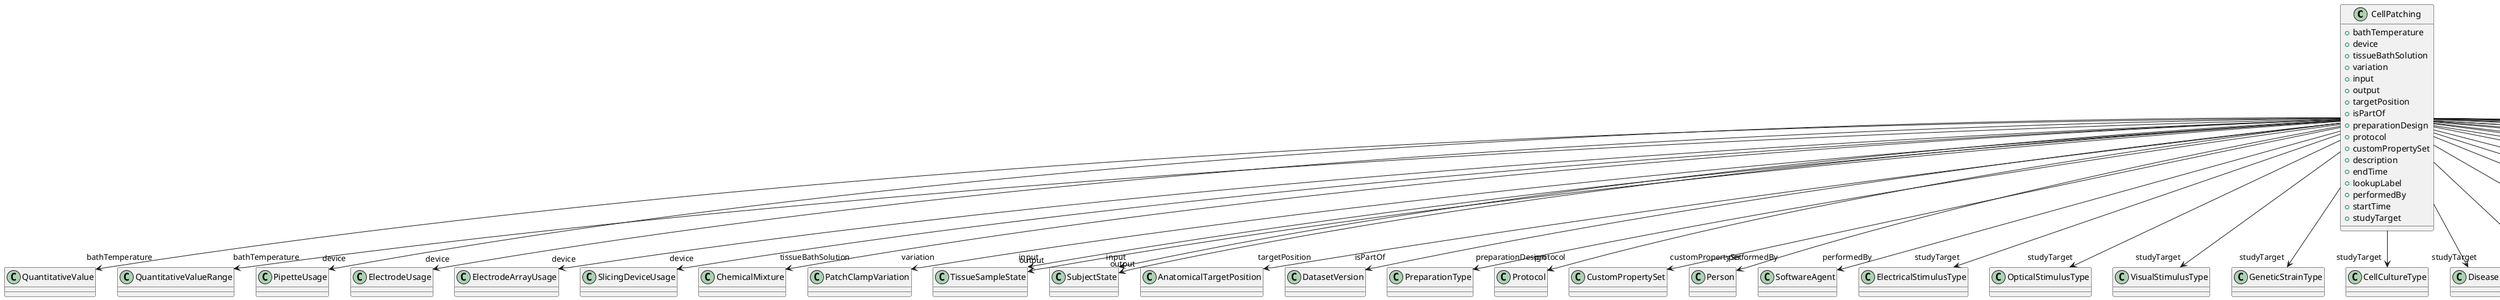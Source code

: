 @startuml
class CellPatching {
+bathTemperature
+device
+tissueBathSolution
+variation
+input
+output
+targetPosition
+isPartOf
+preparationDesign
+protocol
+customPropertySet
+description
+endTime
+lookupLabel
+performedBy
+startTime
+studyTarget

}
CellPatching -d-> "bathTemperature" QuantitativeValue
CellPatching -d-> "bathTemperature" QuantitativeValueRange
CellPatching -d-> "device" PipetteUsage
CellPatching -d-> "device" ElectrodeUsage
CellPatching -d-> "device" ElectrodeArrayUsage
CellPatching -d-> "device" SlicingDeviceUsage
CellPatching -d-> "tissueBathSolution" ChemicalMixture
CellPatching -d-> "variation" PatchClampVariation
CellPatching -d-> "input" TissueSampleState
CellPatching -d-> "input" SubjectState
CellPatching -d-> "output" TissueSampleState
CellPatching -d-> "output" SubjectState
CellPatching -d-> "targetPosition" AnatomicalTargetPosition
CellPatching -d-> "isPartOf" DatasetVersion
CellPatching -d-> "preparationDesign" PreparationType
CellPatching -d-> "protocol" Protocol
CellPatching -d-> "customPropertySet" CustomPropertySet
CellPatching -d-> "performedBy" Person
CellPatching -d-> "performedBy" SoftwareAgent
CellPatching -d-> "studyTarget" ElectricalStimulusType
CellPatching -d-> "studyTarget" OpticalStimulusType
CellPatching -d-> "studyTarget" VisualStimulusType
CellPatching -d-> "studyTarget" GeneticStrainType
CellPatching -d-> "studyTarget" CellCultureType
CellPatching -d-> "studyTarget" Disease
CellPatching -d-> "studyTarget" DiseaseModel
CellPatching -d-> "studyTarget" TactileStimulusType
CellPatching -d-> "studyTarget" AuditoryStimulusType
CellPatching -d-> "studyTarget" BreedingType
CellPatching -d-> "studyTarget" OlfactoryStimulusType
CellPatching -d-> "studyTarget" MolecularEntity
CellPatching -d-> "studyTarget" CellType
CellPatching -d-> "studyTarget" GustatoryStimulusType
CellPatching -d-> "studyTarget" TissueSampleType
CellPatching -d-> "studyTarget" BiologicalSex
CellPatching -d-> "studyTarget" UBERONParcellation
CellPatching -d-> "studyTarget" Organ
CellPatching -d-> "studyTarget" Handedness
CellPatching -d-> "studyTarget" OrganismSubstance
CellPatching -d-> "studyTarget" Species
CellPatching -d-> "studyTarget" TermSuggestion
CellPatching -d-> "studyTarget" SubcellularEntity
CellPatching -d-> "studyTarget" BiologicalOrder
CellPatching -d-> "studyTarget" OrganismSystem
CellPatching -d-> "studyTarget" ParcellationEntity
CellPatching -d-> "studyTarget" ParcellationEntityVersion
CellPatching -d-> "studyTarget" CustomAnatomicalEntity

@enduml